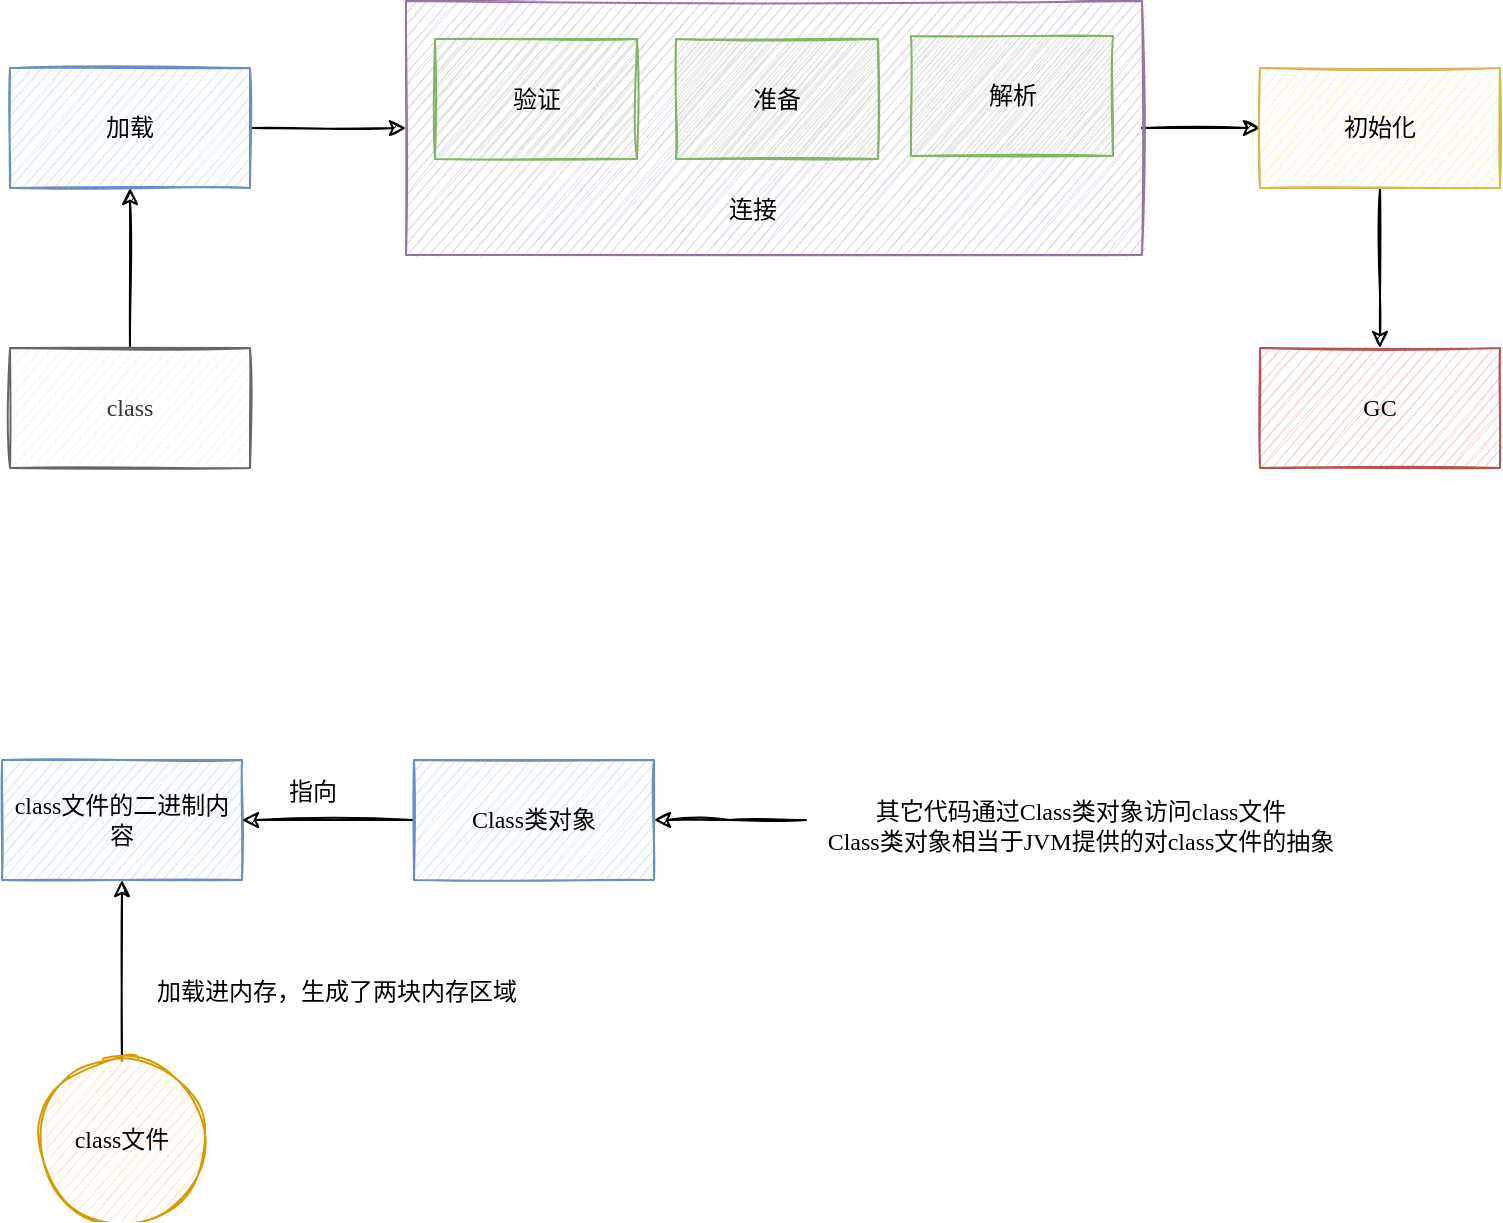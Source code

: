 <mxfile version="20.6.0" type="github" pages="5">
  <diagram id="IbwOnXphDGrgbKoo0UGc" name="类加载过程">
    <mxGraphModel dx="1250" dy="622" grid="0" gridSize="10" guides="1" tooltips="1" connect="1" arrows="1" fold="1" page="0" pageScale="1" pageWidth="827" pageHeight="1169" background="none" math="0" shadow="0">
      <root>
        <mxCell id="0" />
        <mxCell id="1" parent="0" />
        <mxCell id="OvryeKxJEPevqcvtAfWF-4" value="" style="edgeStyle=orthogonalEdgeStyle;rounded=0;orthogonalLoop=1;jettySize=auto;html=1;fontFamily=Ubuntu, Misans;sketch=1;" parent="1" source="OvryeKxJEPevqcvtAfWF-2" target="OvryeKxJEPevqcvtAfWF-3" edge="1">
          <mxGeometry relative="1" as="geometry" />
        </mxCell>
        <mxCell id="OvryeKxJEPevqcvtAfWF-2" value="class" style="rounded=0;whiteSpace=wrap;html=1;fontFamily=Ubuntu, Misans;fillColor=#f5f5f5;strokeColor=#666666;fontColor=#333333;sketch=1;" parent="1" vertex="1">
          <mxGeometry x="12" y="312" width="120" height="60" as="geometry" />
        </mxCell>
        <mxCell id="OvryeKxJEPevqcvtAfWF-6" value="" style="edgeStyle=orthogonalEdgeStyle;rounded=0;orthogonalLoop=1;jettySize=auto;html=1;fontFamily=Ubuntu, Misans;sketch=1;" parent="1" source="OvryeKxJEPevqcvtAfWF-3" target="OvryeKxJEPevqcvtAfWF-5" edge="1">
          <mxGeometry relative="1" as="geometry" />
        </mxCell>
        <mxCell id="OvryeKxJEPevqcvtAfWF-3" value="加载" style="rounded=0;whiteSpace=wrap;html=1;fontFamily=Ubuntu, Misans;fillColor=#dae8fc;strokeColor=#6c8ebf;sketch=1;" parent="1" vertex="1">
          <mxGeometry x="12" y="172" width="120" height="60" as="geometry" />
        </mxCell>
        <mxCell id="OvryeKxJEPevqcvtAfWF-11" value="" style="edgeStyle=orthogonalEdgeStyle;rounded=0;orthogonalLoop=1;jettySize=auto;html=1;fontFamily=Ubuntu, Misans;sketch=1;" parent="1" source="OvryeKxJEPevqcvtAfWF-5" target="OvryeKxJEPevqcvtAfWF-10" edge="1">
          <mxGeometry relative="1" as="geometry" />
        </mxCell>
        <mxCell id="OvryeKxJEPevqcvtAfWF-5" value="" style="whiteSpace=wrap;html=1;rounded=0;fontFamily=Ubuntu, Misans;fillColor=#e1d5e7;strokeColor=#9673a6;shadow=0;sketch=1;" parent="1" vertex="1">
          <mxGeometry x="210" y="138.5" width="368" height="127" as="geometry" />
        </mxCell>
        <mxCell id="OvryeKxJEPevqcvtAfWF-7" value="验证" style="rounded=0;whiteSpace=wrap;html=1;fontFamily=Ubuntu, Misans;fillColor=#d5e8d4;strokeColor=#82b366;sketch=1;" parent="1" vertex="1">
          <mxGeometry x="224.5" y="157.5" width="101" height="60" as="geometry" />
        </mxCell>
        <mxCell id="OvryeKxJEPevqcvtAfWF-8" value="准备" style="rounded=0;whiteSpace=wrap;html=1;fontFamily=Ubuntu, Misans;fillColor=#d5e8d4;strokeColor=#82b366;sketch=1;" parent="1" vertex="1">
          <mxGeometry x="345" y="157.5" width="101" height="60" as="geometry" />
        </mxCell>
        <mxCell id="OvryeKxJEPevqcvtAfWF-9" value="解析" style="rounded=0;whiteSpace=wrap;html=1;fontFamily=Ubuntu, Misans;fillColor=#d5e8d4;strokeColor=#82b366;sketch=1;" parent="1" vertex="1">
          <mxGeometry x="462.5" y="156" width="101" height="60" as="geometry" />
        </mxCell>
        <mxCell id="OvryeKxJEPevqcvtAfWF-14" value="" style="edgeStyle=orthogonalEdgeStyle;rounded=0;sketch=1;orthogonalLoop=1;jettySize=auto;html=1;fontFamily=Ubuntu, Misans;" parent="1" source="OvryeKxJEPevqcvtAfWF-10" target="OvryeKxJEPevqcvtAfWF-13" edge="1">
          <mxGeometry relative="1" as="geometry" />
        </mxCell>
        <mxCell id="OvryeKxJEPevqcvtAfWF-10" value="初始化" style="whiteSpace=wrap;html=1;rounded=0;fontFamily=Ubuntu, Misans;fillColor=#fff2cc;strokeColor=#d6b656;shadow=0;sketch=1;" parent="1" vertex="1">
          <mxGeometry x="637" y="172" width="120" height="60" as="geometry" />
        </mxCell>
        <mxCell id="OvryeKxJEPevqcvtAfWF-12" value="连接" style="text;html=1;align=center;verticalAlign=middle;resizable=0;points=[];autosize=1;fontFamily=Ubuntu, Misans;rounded=0;sketch=1;" parent="1" vertex="1">
          <mxGeometry x="362" y="230" width="42" height="26" as="geometry" />
        </mxCell>
        <mxCell id="OvryeKxJEPevqcvtAfWF-13" value="GC" style="whiteSpace=wrap;html=1;rounded=0;fontFamily=Ubuntu, Misans;fillColor=#f8cecc;strokeColor=#b85450;sketch=1;" parent="1" vertex="1">
          <mxGeometry x="637" y="312" width="120" height="60" as="geometry" />
        </mxCell>
        <mxCell id="OvryeKxJEPevqcvtAfWF-27" value="" style="edgeStyle=orthogonalEdgeStyle;rounded=0;sketch=1;orthogonalLoop=1;jettySize=auto;html=1;fontFamily=Ubuntu, Misans;" parent="1" source="OvryeKxJEPevqcvtAfWF-25" target="OvryeKxJEPevqcvtAfWF-26" edge="1">
          <mxGeometry relative="1" as="geometry" />
        </mxCell>
        <mxCell id="OvryeKxJEPevqcvtAfWF-25" value="class文件" style="ellipse;whiteSpace=wrap;html=1;aspect=fixed;shadow=0;sketch=1;fontFamily=Ubuntu, Misans;fillColor=#ffe6cc;strokeColor=#d79b00;rounded=0;" parent="1" vertex="1">
          <mxGeometry x="28" y="668" width="80" height="80" as="geometry" />
        </mxCell>
        <mxCell id="OvryeKxJEPevqcvtAfWF-26" value="class文件的二进制内容" style="whiteSpace=wrap;html=1;shadow=0;fontFamily=Ubuntu, Misans;sketch=1;fillColor=#dae8fc;strokeColor=#6c8ebf;rounded=0;" parent="1" vertex="1">
          <mxGeometry x="8" y="518" width="120" height="60" as="geometry" />
        </mxCell>
        <mxCell id="OvryeKxJEPevqcvtAfWF-28" value="加载进内存，生成了两块内存区域" style="text;html=1;align=center;verticalAlign=middle;resizable=0;points=[];autosize=1;fontFamily=Ubuntu, Misans;rounded=0;sketch=1;" parent="1" vertex="1">
          <mxGeometry x="76" y="621" width="198" height="26" as="geometry" />
        </mxCell>
        <mxCell id="OvryeKxJEPevqcvtAfWF-30" style="edgeStyle=orthogonalEdgeStyle;rounded=0;sketch=1;orthogonalLoop=1;jettySize=auto;html=1;entryX=1;entryY=0.5;entryDx=0;entryDy=0;fontFamily=Ubuntu, Misans;" parent="1" source="OvryeKxJEPevqcvtAfWF-29" target="OvryeKxJEPevqcvtAfWF-26" edge="1">
          <mxGeometry relative="1" as="geometry" />
        </mxCell>
        <mxCell id="OvryeKxJEPevqcvtAfWF-32" style="edgeStyle=orthogonalEdgeStyle;rounded=0;sketch=1;orthogonalLoop=1;jettySize=auto;html=1;fontFamily=Ubuntu, Misans;startArrow=classic;startFill=1;endArrow=none;endFill=0;" parent="1" source="OvryeKxJEPevqcvtAfWF-29" edge="1">
          <mxGeometry relative="1" as="geometry">
            <mxPoint x="410.0" y="548" as="targetPoint" />
          </mxGeometry>
        </mxCell>
        <mxCell id="OvryeKxJEPevqcvtAfWF-29" value="Class类对象" style="whiteSpace=wrap;html=1;shadow=0;fontFamily=Ubuntu, Misans;sketch=1;fillColor=#dae8fc;strokeColor=#6c8ebf;rounded=0;" parent="1" vertex="1">
          <mxGeometry x="214" y="518" width="120" height="60" as="geometry" />
        </mxCell>
        <mxCell id="OvryeKxJEPevqcvtAfWF-31" value="指向" style="text;html=1;align=center;verticalAlign=middle;resizable=0;points=[];autosize=1;fontFamily=Ubuntu, Misans;rounded=0;sketch=1;" parent="1" vertex="1">
          <mxGeometry x="142" y="521" width="42" height="26" as="geometry" />
        </mxCell>
        <mxCell id="OvryeKxJEPevqcvtAfWF-33" value="其它代码通过Class类对象访问class文件&lt;br&gt;Class类对象相当于JVM提供的对class文件的抽象" style="text;html=1;align=center;verticalAlign=middle;resizable=0;points=[];autosize=1;fontFamily=Ubuntu, Misans;rounded=0;sketch=1;" parent="1" vertex="1">
          <mxGeometry x="409" y="530" width="276" height="41" as="geometry" />
        </mxCell>
      </root>
    </mxGraphModel>
  </diagram>
  <diagram id="DkzvbZR4lAQHloC84OdA" name="双亲委派">
    <mxGraphModel dx="1716" dy="655" grid="0" gridSize="10" guides="1" tooltips="1" connect="1" arrows="1" fold="1" page="0" pageScale="1" pageWidth="827" pageHeight="1169" math="0" shadow="0">
      <root>
        <mxCell id="adV5CvsAMjW0xJcDhVmY-0" />
        <mxCell id="adV5CvsAMjW0xJcDhVmY-1" parent="adV5CvsAMjW0xJcDhVmY-0" />
        <mxCell id="5gaNpuWi-VXWMFemkh9Q-0" value="" style="edgeStyle=orthogonalEdgeStyle;rounded=0;sketch=1;orthogonalLoop=1;jettySize=auto;html=1;fontFamily=Ubuntu, Misans;" edge="1" parent="adV5CvsAMjW0xJcDhVmY-1" source="5gaNpuWi-VXWMFemkh9Q-2" target="5gaNpuWi-VXWMFemkh9Q-5">
          <mxGeometry relative="1" as="geometry" />
        </mxCell>
        <mxCell id="5gaNpuWi-VXWMFemkh9Q-1" style="edgeStyle=orthogonalEdgeStyle;rounded=0;sketch=1;orthogonalLoop=1;jettySize=auto;html=1;dashed=1;startArrow=none;startFill=0;endArrow=classic;endFill=1;fontFamily=Ubuntu, Misans;" edge="1" parent="adV5CvsAMjW0xJcDhVmY-1" source="5gaNpuWi-VXWMFemkh9Q-2">
          <mxGeometry relative="1" as="geometry">
            <mxPoint x="476.4" y="897" as="targetPoint" />
          </mxGeometry>
        </mxCell>
        <mxCell id="5gaNpuWi-VXWMFemkh9Q-2" value="自定义类加载器" style="rounded=0;whiteSpace=wrap;html=1;shadow=0;sketch=1;fontFamily=Ubuntu, Misans;fillColor=#dae8fc;strokeColor=#6c8ebf;" vertex="1" parent="adV5CvsAMjW0xJcDhVmY-1">
          <mxGeometry x="160" y="867" width="120" height="60" as="geometry" />
        </mxCell>
        <mxCell id="5gaNpuWi-VXWMFemkh9Q-3" value="" style="edgeStyle=orthogonalEdgeStyle;rounded=0;sketch=1;orthogonalLoop=1;jettySize=auto;html=1;fontFamily=Ubuntu, Misans;" edge="1" parent="adV5CvsAMjW0xJcDhVmY-1" source="5gaNpuWi-VXWMFemkh9Q-5" target="5gaNpuWi-VXWMFemkh9Q-8">
          <mxGeometry relative="1" as="geometry" />
        </mxCell>
        <mxCell id="5gaNpuWi-VXWMFemkh9Q-4" style="edgeStyle=orthogonalEdgeStyle;rounded=0;sketch=1;orthogonalLoop=1;jettySize=auto;html=1;dashed=1;startArrow=none;startFill=0;endArrow=classic;endFill=1;fontFamily=Ubuntu, Misans;" edge="1" parent="adV5CvsAMjW0xJcDhVmY-1" source="5gaNpuWi-VXWMFemkh9Q-5">
          <mxGeometry relative="1" as="geometry">
            <mxPoint x="478.0" y="788" as="targetPoint" />
          </mxGeometry>
        </mxCell>
        <mxCell id="5gaNpuWi-VXWMFemkh9Q-5" value="应用程序类加载器" style="whiteSpace=wrap;html=1;rounded=0;shadow=0;fontFamily=Ubuntu, Misans;sketch=1;fillColor=#d5e8d4;strokeColor=#82b366;" vertex="1" parent="adV5CvsAMjW0xJcDhVmY-1">
          <mxGeometry x="160" y="758" width="120" height="60" as="geometry" />
        </mxCell>
        <mxCell id="5gaNpuWi-VXWMFemkh9Q-6" value="" style="edgeStyle=orthogonalEdgeStyle;rounded=0;sketch=1;orthogonalLoop=1;jettySize=auto;html=1;fontFamily=Ubuntu, Misans;" edge="1" parent="adV5CvsAMjW0xJcDhVmY-1" source="5gaNpuWi-VXWMFemkh9Q-8" target="5gaNpuWi-VXWMFemkh9Q-10">
          <mxGeometry relative="1" as="geometry" />
        </mxCell>
        <mxCell id="5gaNpuWi-VXWMFemkh9Q-7" style="edgeStyle=orthogonalEdgeStyle;rounded=0;sketch=1;orthogonalLoop=1;jettySize=auto;html=1;dashed=1;startArrow=none;startFill=0;endArrow=classic;endFill=1;fontFamily=Ubuntu, Misans;" edge="1" parent="adV5CvsAMjW0xJcDhVmY-1" source="5gaNpuWi-VXWMFemkh9Q-8">
          <mxGeometry relative="1" as="geometry">
            <mxPoint x="478.8" y="679" as="targetPoint" />
          </mxGeometry>
        </mxCell>
        <mxCell id="5gaNpuWi-VXWMFemkh9Q-8" value="扩展类加载器" style="whiteSpace=wrap;html=1;rounded=0;shadow=0;fontFamily=Ubuntu, Misans;sketch=1;fillColor=#ffe6cc;strokeColor=#d79b00;" vertex="1" parent="adV5CvsAMjW0xJcDhVmY-1">
          <mxGeometry x="160" y="649" width="120" height="60" as="geometry" />
        </mxCell>
        <mxCell id="5gaNpuWi-VXWMFemkh9Q-9" style="edgeStyle=orthogonalEdgeStyle;rounded=0;sketch=1;orthogonalLoop=1;jettySize=auto;html=1;startArrow=none;startFill=0;endArrow=classic;endFill=1;fontFamily=Ubuntu, Misans;dashed=1;" edge="1" parent="adV5CvsAMjW0xJcDhVmY-1" source="5gaNpuWi-VXWMFemkh9Q-10">
          <mxGeometry relative="1" as="geometry">
            <mxPoint x="480" y="571" as="targetPoint" />
          </mxGeometry>
        </mxCell>
        <mxCell id="5gaNpuWi-VXWMFemkh9Q-10" value="启动类加载器" style="whiteSpace=wrap;html=1;rounded=0;shadow=0;fontFamily=Ubuntu, Misans;sketch=1;fillColor=#fff2cc;strokeColor=#d6b656;" vertex="1" parent="adV5CvsAMjW0xJcDhVmY-1">
          <mxGeometry x="160" y="541" width="120" height="60" as="geometry" />
        </mxCell>
        <mxCell id="5gaNpuWi-VXWMFemkh9Q-11" value="" style="shape=flexArrow;endArrow=classic;html=1;fontFamily=Ubuntu, Misans;width=16;endSize=6.17;fillColor=#f5f5f5;strokeColor=#666666;rounded=0;sketch=1;" edge="1" parent="adV5CvsAMjW0xJcDhVmY-1">
          <mxGeometry width="50" height="50" relative="1" as="geometry">
            <mxPoint x="116" y="937" as="sourcePoint" />
            <mxPoint x="116" y="526" as="targetPoint" />
            <Array as="points" />
          </mxGeometry>
        </mxCell>
        <mxCell id="5gaNpuWi-VXWMFemkh9Q-12" value="自底向上检测&lt;br&gt;类是否已经加载了" style="text;html=1;align=center;verticalAlign=middle;resizable=0;points=[];autosize=1;fontFamily=Ubuntu, Misans;rounded=0;sketch=1;" vertex="1" parent="adV5CvsAMjW0xJcDhVmY-1">
          <mxGeometry x="-15" y="899" width="114" height="41" as="geometry" />
        </mxCell>
        <mxCell id="5gaNpuWi-VXWMFemkh9Q-13" value="JVM是按需动态加载&lt;br&gt;采用双亲委派机制" style="text;html=1;align=center;verticalAlign=middle;resizable=0;points=[];autosize=1;fontFamily=Ubuntu, Misans;rounded=0;sketch=1;" vertex="1" parent="adV5CvsAMjW0xJcDhVmY-1">
          <mxGeometry x="-35" y="536" width="126" height="41" as="geometry" />
        </mxCell>
        <mxCell id="5gaNpuWi-VXWMFemkh9Q-14" value="" style="shape=flexArrow;endArrow=classic;html=1;fontFamily=Ubuntu, Misans;width=16;endSize=6.17;fillColor=#f5f5f5;strokeColor=#666666;rounded=0;sketch=1;" edge="1" parent="adV5CvsAMjW0xJcDhVmY-1">
          <mxGeometry width="50" height="50" relative="1" as="geometry">
            <mxPoint x="336" y="524" as="sourcePoint" />
            <mxPoint x="336" y="935" as="targetPoint" />
            <Array as="points" />
          </mxGeometry>
        </mxCell>
        <mxCell id="5gaNpuWi-VXWMFemkh9Q-15" value="自顶向下&lt;br&gt;进行实际查找和加载" style="text;html=1;align=center;verticalAlign=middle;resizable=0;points=[];autosize=1;fontFamily=Ubuntu, Misans;rounded=0;sketch=1;" vertex="1" parent="adV5CvsAMjW0xJcDhVmY-1">
          <mxGeometry x="350" y="505" width="126" height="41" as="geometry" />
        </mxCell>
        <mxCell id="5gaNpuWi-VXWMFemkh9Q-16" value="加载lib/rt.jar charset.jar等核心类，C++实现" style="text;html=1;align=center;verticalAlign=middle;resizable=0;points=[];autosize=1;fontFamily=Ubuntu, Misans;rounded=0;sketch=1;" vertex="1" parent="adV5CvsAMjW0xJcDhVmY-1">
          <mxGeometry x="481" y="555" width="251" height="26" as="geometry" />
        </mxCell>
        <mxCell id="5gaNpuWi-VXWMFemkh9Q-17" value="加载扩展jar包&lt;br&gt;jre/lib/ext/*.jar&lt;br&gt;或则由-Djava.ext.dirs指定" style="text;html=1;align=center;verticalAlign=middle;resizable=0;points=[];autosize=1;fontFamily=Ubuntu, Misans;rounded=0;sketch=1;" vertex="1" parent="adV5CvsAMjW0xJcDhVmY-1">
          <mxGeometry x="470" y="647" width="155" height="55" as="geometry" />
        </mxCell>
        <mxCell id="5gaNpuWi-VXWMFemkh9Q-18" value="加载classpath指定内容" style="text;html=1;align=center;verticalAlign=middle;resizable=0;points=[];autosize=1;fontFamily=Ubuntu, Misans;rounded=0;sketch=1;" vertex="1" parent="adV5CvsAMjW0xJcDhVmY-1">
          <mxGeometry x="484" y="775" width="141" height="26" as="geometry" />
        </mxCell>
        <mxCell id="5gaNpuWi-VXWMFemkh9Q-19" value="自定义ClassLoader" style="text;html=1;align=center;verticalAlign=middle;resizable=0;points=[];autosize=1;fontFamily=Ubuntu, Misans;rounded=0;sketch=1;" vertex="1" parent="adV5CvsAMjW0xJcDhVmY-1">
          <mxGeometry x="478" y="882" width="120" height="26" as="geometry" />
        </mxCell>
        <mxCell id="NCSR_X6Gh6KwO2x8WgRi-0" value="" style="edgeStyle=orthogonalEdgeStyle;rounded=0;sketch=1;orthogonalLoop=1;jettySize=auto;html=1;startArrow=none;startFill=0;endArrow=classic;endFill=1;fontFamily=Ubuntu, Misans;fillColor=#e51400;strokeColor=#B20000;" edge="1" parent="adV5CvsAMjW0xJcDhVmY-1" source="NCSR_X6Gh6KwO2x8WgRi-1" target="NCSR_X6Gh6KwO2x8WgRi-4">
          <mxGeometry relative="1" as="geometry" />
        </mxCell>
        <mxCell id="NCSR_X6Gh6KwO2x8WgRi-1" value=".class" style="ellipse;whiteSpace=wrap;html=1;aspect=fixed;shadow=0;sketch=1;fontFamily=Ubuntu, Misans;fillColor=#dae8fc;strokeColor=#6c8ebf;rounded=0;" vertex="1" parent="adV5CvsAMjW0xJcDhVmY-1">
          <mxGeometry x="1228" y="444" width="80" height="80" as="geometry" />
        </mxCell>
        <mxCell id="NCSR_X6Gh6KwO2x8WgRi-2" value="" style="edgeStyle=orthogonalEdgeStyle;rounded=0;sketch=1;orthogonalLoop=1;jettySize=auto;html=1;startArrow=none;startFill=0;endArrow=classic;endFill=1;fontFamily=Ubuntu, Misans;fillColor=#e51400;strokeColor=#B20000;" edge="1" parent="adV5CvsAMjW0xJcDhVmY-1" source="NCSR_X6Gh6KwO2x8WgRi-4" target="NCSR_X6Gh6KwO2x8WgRi-12">
          <mxGeometry relative="1" as="geometry" />
        </mxCell>
        <mxCell id="NCSR_X6Gh6KwO2x8WgRi-3" value="" style="edgeStyle=orthogonalEdgeStyle;rounded=0;sketch=1;orthogonalLoop=1;jettySize=auto;html=1;startArrow=none;startFill=0;endArrow=classic;endFill=1;fontFamily=Ubuntu, Misans;fillColor=#1ba1e2;strokeColor=#006EAF;" edge="1" parent="adV5CvsAMjW0xJcDhVmY-1" source="NCSR_X6Gh6KwO2x8WgRi-4" target="NCSR_X6Gh6KwO2x8WgRi-52">
          <mxGeometry relative="1" as="geometry" />
        </mxCell>
        <mxCell id="NCSR_X6Gh6KwO2x8WgRi-4" value="自定义类加载器" style="whiteSpace=wrap;html=1;shadow=0;fontFamily=Ubuntu, Misans;sketch=1;fillColor=#d5e8d4;strokeColor=#82b366;rounded=0;" vertex="1" parent="adV5CvsAMjW0xJcDhVmY-1">
          <mxGeometry x="1225" y="573" width="86" height="69" as="geometry" />
        </mxCell>
        <mxCell id="NCSR_X6Gh6KwO2x8WgRi-5" style="edgeStyle=orthogonalEdgeStyle;rounded=0;sketch=1;orthogonalLoop=1;jettySize=auto;html=1;entryX=0;entryY=0.5;entryDx=0;entryDy=0;startArrow=none;startFill=0;endArrow=classic;endFill=1;fontFamily=Ubuntu, Misans;fillColor=#e51400;strokeColor=#B20000;" edge="1" parent="adV5CvsAMjW0xJcDhVmY-1" source="NCSR_X6Gh6KwO2x8WgRi-12" target="NCSR_X6Gh6KwO2x8WgRi-13">
          <mxGeometry relative="1" as="geometry" />
        </mxCell>
        <mxCell id="NCSR_X6Gh6KwO2x8WgRi-6" value="Y" style="edgeLabel;html=1;align=center;verticalAlign=middle;resizable=0;points=[];fontFamily=Ubuntu, Misans;fontStyle=1;rounded=0;sketch=1;" vertex="1" connectable="0" parent="NCSR_X6Gh6KwO2x8WgRi-5">
          <mxGeometry x="-0.234" y="-4" relative="1" as="geometry">
            <mxPoint y="-12.5" as="offset" />
          </mxGeometry>
        </mxCell>
        <mxCell id="NCSR_X6Gh6KwO2x8WgRi-7" value="Y" style="edgeLabel;html=1;align=center;verticalAlign=middle;resizable=0;points=[];fontFamily=Ubuntu, Misans;fontStyle=1;rounded=0;sketch=1;" vertex="1" connectable="0" parent="NCSR_X6Gh6KwO2x8WgRi-5">
          <mxGeometry x="-0.234" y="-4" relative="1" as="geometry">
            <mxPoint x="-248.18" y="252.5" as="offset" />
          </mxGeometry>
        </mxCell>
        <mxCell id="NCSR_X6Gh6KwO2x8WgRi-8" value="Y" style="edgeLabel;html=1;align=center;verticalAlign=middle;resizable=0;points=[];fontFamily=Ubuntu, Misans;fontStyle=1;rounded=0;sketch=1;" vertex="1" connectable="0" parent="NCSR_X6Gh6KwO2x8WgRi-5">
          <mxGeometry x="-0.234" y="-4" relative="1" as="geometry">
            <mxPoint x="-356.18" y="133.5" as="offset" />
          </mxGeometry>
        </mxCell>
        <mxCell id="NCSR_X6Gh6KwO2x8WgRi-9" value="Y" style="edgeLabel;html=1;align=center;verticalAlign=middle;resizable=0;points=[];fontFamily=Ubuntu, Misans;fontStyle=1;rounded=0;sketch=1;" vertex="1" connectable="0" parent="NCSR_X6Gh6KwO2x8WgRi-5">
          <mxGeometry x="-0.234" y="-4" relative="1" as="geometry">
            <mxPoint x="-402.18" y="84.5" as="offset" />
          </mxGeometry>
        </mxCell>
        <mxCell id="NCSR_X6Gh6KwO2x8WgRi-10" value="&lt;b&gt;Y&lt;/b&gt;" style="edgeLabel;html=1;align=center;verticalAlign=middle;resizable=0;points=[];fontFamily=Ubuntu, Misans;rounded=0;sketch=1;" vertex="1" connectable="0" parent="NCSR_X6Gh6KwO2x8WgRi-5">
          <mxGeometry x="-0.234" y="-4" relative="1" as="geometry">
            <mxPoint x="-156.18" y="364.5" as="offset" />
          </mxGeometry>
        </mxCell>
        <mxCell id="NCSR_X6Gh6KwO2x8WgRi-11" value="" style="edgeStyle=orthogonalEdgeStyle;rounded=0;sketch=1;orthogonalLoop=1;jettySize=auto;html=1;startArrow=none;startFill=0;endArrow=classic;endFill=1;fontFamily=Ubuntu, Misans;fillColor=#e51400;strokeColor=#B20000;" edge="1" parent="adV5CvsAMjW0xJcDhVmY-1" source="NCSR_X6Gh6KwO2x8WgRi-12" target="NCSR_X6Gh6KwO2x8WgRi-16">
          <mxGeometry relative="1" as="geometry" />
        </mxCell>
        <mxCell id="NCSR_X6Gh6KwO2x8WgRi-12" value="查找缓存" style="ellipse;whiteSpace=wrap;html=1;shadow=0;fontFamily=Ubuntu, Misans;sketch=1;fillColor=#f5f5f5;strokeColor=#666666;fontColor=#333333;rounded=0;" vertex="1" parent="adV5CvsAMjW0xJcDhVmY-1">
          <mxGeometry x="1376" y="575" width="95" height="65" as="geometry" />
        </mxCell>
        <mxCell id="NCSR_X6Gh6KwO2x8WgRi-13" value="返回结果" style="ellipse;whiteSpace=wrap;html=1;aspect=fixed;shadow=0;sketch=1;fontFamily=Ubuntu, Misans;fillColor=#bac8d3;strokeColor=#23445d;rounded=0;" vertex="1" parent="adV5CvsAMjW0xJcDhVmY-1">
          <mxGeometry x="1577" y="574" width="67" height="67" as="geometry" />
        </mxCell>
        <mxCell id="NCSR_X6Gh6KwO2x8WgRi-14" value="" style="edgeStyle=orthogonalEdgeStyle;rounded=0;sketch=1;orthogonalLoop=1;jettySize=auto;html=1;startArrow=none;startFill=0;endArrow=classic;endFill=1;fontFamily=Ubuntu, Misans;fillColor=#e51400;strokeColor=#B20000;" edge="1" parent="adV5CvsAMjW0xJcDhVmY-1" source="NCSR_X6Gh6KwO2x8WgRi-16" target="NCSR_X6Gh6KwO2x8WgRi-19">
          <mxGeometry relative="1" as="geometry" />
        </mxCell>
        <mxCell id="NCSR_X6Gh6KwO2x8WgRi-15" value="" style="edgeStyle=orthogonalEdgeStyle;rounded=0;sketch=1;orthogonalLoop=1;jettySize=auto;html=1;startArrow=none;startFill=0;endArrow=classic;endFill=1;fontFamily=Ubuntu, Misans;fillColor=#1ba1e2;strokeColor=#006EAF;" edge="1" parent="adV5CvsAMjW0xJcDhVmY-1" source="NCSR_X6Gh6KwO2x8WgRi-16" target="NCSR_X6Gh6KwO2x8WgRi-47">
          <mxGeometry relative="1" as="geometry" />
        </mxCell>
        <mxCell id="NCSR_X6Gh6KwO2x8WgRi-16" value="应用程序类加载器" style="whiteSpace=wrap;html=1;shadow=0;fontFamily=Ubuntu, Misans;sketch=1;fillColor=#ffe6cc;strokeColor=#d79b00;rounded=0;" vertex="1" parent="adV5CvsAMjW0xJcDhVmY-1">
          <mxGeometry x="1377.5" y="727" width="92.5" height="56.5" as="geometry" />
        </mxCell>
        <mxCell id="NCSR_X6Gh6KwO2x8WgRi-17" value="" style="edgeStyle=orthogonalEdgeStyle;rounded=0;sketch=1;orthogonalLoop=1;jettySize=auto;html=1;startArrow=none;startFill=0;endArrow=classic;endFill=1;fontFamily=Ubuntu, Misans;fillColor=#e51400;strokeColor=#B20000;" edge="1" parent="adV5CvsAMjW0xJcDhVmY-1" source="NCSR_X6Gh6KwO2x8WgRi-19" target="NCSR_X6Gh6KwO2x8WgRi-20">
          <mxGeometry relative="1" as="geometry" />
        </mxCell>
        <mxCell id="NCSR_X6Gh6KwO2x8WgRi-18" value="" style="edgeStyle=orthogonalEdgeStyle;rounded=0;sketch=1;orthogonalLoop=1;jettySize=auto;html=1;startArrow=none;startFill=0;endArrow=classic;endFill=1;fontFamily=Ubuntu, Misans;fillColor=#e51400;strokeColor=#B20000;" edge="1" parent="adV5CvsAMjW0xJcDhVmY-1" source="NCSR_X6Gh6KwO2x8WgRi-19" target="NCSR_X6Gh6KwO2x8WgRi-25">
          <mxGeometry relative="1" as="geometry" />
        </mxCell>
        <mxCell id="NCSR_X6Gh6KwO2x8WgRi-19" value="查找缓存" style="ellipse;whiteSpace=wrap;html=1;shadow=0;fontFamily=Ubuntu, Misans;sketch=1;fillColor=#f5f5f5;strokeColor=#666666;fontColor=#333333;rounded=0;" vertex="1" parent="adV5CvsAMjW0xJcDhVmY-1">
          <mxGeometry x="1529" y="722.75" width="95" height="65" as="geometry" />
        </mxCell>
        <mxCell id="NCSR_X6Gh6KwO2x8WgRi-20" value="返回结果" style="ellipse;whiteSpace=wrap;html=1;aspect=fixed;shadow=0;sketch=1;fontFamily=Ubuntu, Misans;fillColor=#bac8d3;strokeColor=#23445d;rounded=0;" vertex="1" parent="adV5CvsAMjW0xJcDhVmY-1">
          <mxGeometry x="1689" y="721.75" width="67" height="67" as="geometry" />
        </mxCell>
        <mxCell id="NCSR_X6Gh6KwO2x8WgRi-21" value="Y" style="text;html=1;align=center;verticalAlign=middle;resizable=0;points=[];autosize=1;fontFamily=Ubuntu, Misans;fontStyle=1;rounded=0;sketch=1;" vertex="1" parent="adV5CvsAMjW0xJcDhVmY-1">
          <mxGeometry x="1642" y="732" width="26" height="26" as="geometry" />
        </mxCell>
        <mxCell id="NCSR_X6Gh6KwO2x8WgRi-22" value="N" style="text;html=1;align=center;verticalAlign=middle;resizable=0;points=[];autosize=1;fontFamily=Ubuntu, Misans;fontStyle=1;rounded=0;sketch=1;" vertex="1" parent="adV5CvsAMjW0xJcDhVmY-1">
          <mxGeometry x="1423" y="669" width="27" height="26" as="geometry" />
        </mxCell>
        <mxCell id="NCSR_X6Gh6KwO2x8WgRi-23" value="" style="edgeStyle=orthogonalEdgeStyle;rounded=0;sketch=1;orthogonalLoop=1;jettySize=auto;html=1;startArrow=none;startFill=0;endArrow=classic;endFill=1;fontFamily=Ubuntu, Misans;fillColor=#e51400;strokeColor=#B20000;" edge="1" parent="adV5CvsAMjW0xJcDhVmY-1" source="NCSR_X6Gh6KwO2x8WgRi-25" target="NCSR_X6Gh6KwO2x8WgRi-33">
          <mxGeometry relative="1" as="geometry" />
        </mxCell>
        <mxCell id="NCSR_X6Gh6KwO2x8WgRi-24" value="" style="edgeStyle=orthogonalEdgeStyle;rounded=0;sketch=1;orthogonalLoop=1;jettySize=auto;html=1;startArrow=none;startFill=0;endArrow=classic;endFill=1;fontFamily=Ubuntu, Misans;fillColor=#1ba1e2;strokeColor=#006EAF;" edge="1" parent="adV5CvsAMjW0xJcDhVmY-1" source="NCSR_X6Gh6KwO2x8WgRi-25" target="NCSR_X6Gh6KwO2x8WgRi-44">
          <mxGeometry relative="1" as="geometry" />
        </mxCell>
        <mxCell id="NCSR_X6Gh6KwO2x8WgRi-25" value="扩展类加载器" style="whiteSpace=wrap;html=1;shadow=0;fontFamily=Ubuntu, Misans;sketch=1;fillColor=#f8cecc;strokeColor=#b85450;rounded=0;" vertex="1" parent="adV5CvsAMjW0xJcDhVmY-1">
          <mxGeometry x="1531" y="852" width="90.5" height="56.5" as="geometry" />
        </mxCell>
        <mxCell id="NCSR_X6Gh6KwO2x8WgRi-26" value="N" style="text;html=1;align=center;verticalAlign=middle;resizable=0;points=[];autosize=1;fontFamily=Ubuntu, Misans;fontStyle=1;rounded=0;sketch=1;" vertex="1" parent="adV5CvsAMjW0xJcDhVmY-1">
          <mxGeometry x="1577.5" y="803" width="27" height="26" as="geometry" />
        </mxCell>
        <mxCell id="NCSR_X6Gh6KwO2x8WgRi-27" value="返回结果" style="ellipse;whiteSpace=wrap;html=1;aspect=fixed;shadow=0;sketch=1;fontFamily=Ubuntu, Misans;fillColor=#bac8d3;strokeColor=#23445d;rounded=0;" vertex="1" parent="adV5CvsAMjW0xJcDhVmY-1">
          <mxGeometry x="1836" y="846.75" width="67" height="67" as="geometry" />
        </mxCell>
        <mxCell id="NCSR_X6Gh6KwO2x8WgRi-28" value="" style="edgeStyle=orthogonalEdgeStyle;rounded=0;sketch=1;orthogonalLoop=1;jettySize=auto;html=1;startArrow=none;startFill=0;endArrow=classic;endFill=1;fontFamily=Ubuntu, Misans;fillColor=#e51400;strokeColor=#B20000;" edge="1" parent="adV5CvsAMjW0xJcDhVmY-1" source="NCSR_X6Gh6KwO2x8WgRi-30" target="NCSR_X6Gh6KwO2x8WgRi-37">
          <mxGeometry relative="1" as="geometry" />
        </mxCell>
        <mxCell id="NCSR_X6Gh6KwO2x8WgRi-29" value="" style="edgeStyle=orthogonalEdgeStyle;rounded=0;sketch=1;orthogonalLoop=1;jettySize=auto;html=1;startArrow=none;startFill=0;endArrow=classic;endFill=1;fontFamily=Ubuntu, Misans;fillColor=#1ba1e2;strokeColor=#006EAF;" edge="1" parent="adV5CvsAMjW0xJcDhVmY-1" source="NCSR_X6Gh6KwO2x8WgRi-30" target="NCSR_X6Gh6KwO2x8WgRi-57">
          <mxGeometry relative="1" as="geometry" />
        </mxCell>
        <mxCell id="NCSR_X6Gh6KwO2x8WgRi-30" value="启动类加载器" style="whiteSpace=wrap;html=1;shadow=0;fontFamily=Ubuntu, Misans;sketch=1;fillColor=#e1d5e7;strokeColor=#9673a6;rounded=0;" vertex="1" parent="adV5CvsAMjW0xJcDhVmY-1">
          <mxGeometry x="1681.5" y="962" width="92.5" height="56.5" as="geometry" />
        </mxCell>
        <mxCell id="NCSR_X6Gh6KwO2x8WgRi-31" value="" style="edgeStyle=orthogonalEdgeStyle;rounded=0;sketch=1;orthogonalLoop=1;jettySize=auto;html=1;startArrow=none;startFill=0;endArrow=classic;endFill=1;fontFamily=Ubuntu, Misans;fillColor=#e51400;strokeColor=#B20000;" edge="1" parent="adV5CvsAMjW0xJcDhVmY-1" source="NCSR_X6Gh6KwO2x8WgRi-33" target="NCSR_X6Gh6KwO2x8WgRi-27">
          <mxGeometry relative="1" as="geometry" />
        </mxCell>
        <mxCell id="NCSR_X6Gh6KwO2x8WgRi-32" value="" style="edgeStyle=orthogonalEdgeStyle;rounded=0;sketch=1;orthogonalLoop=1;jettySize=auto;html=1;startArrow=none;startFill=0;endArrow=classic;endFill=1;fontFamily=Ubuntu, Misans;fillColor=#e51400;strokeColor=#B20000;" edge="1" parent="adV5CvsAMjW0xJcDhVmY-1" source="NCSR_X6Gh6KwO2x8WgRi-33" target="NCSR_X6Gh6KwO2x8WgRi-30">
          <mxGeometry relative="1" as="geometry" />
        </mxCell>
        <mxCell id="NCSR_X6Gh6KwO2x8WgRi-33" value="查找缓存" style="ellipse;whiteSpace=wrap;html=1;shadow=0;fontFamily=Ubuntu, Misans;sketch=1;fillColor=#f5f5f5;strokeColor=#666666;fontColor=#333333;rounded=0;" vertex="1" parent="adV5CvsAMjW0xJcDhVmY-1">
          <mxGeometry x="1680" y="847.75" width="95" height="65" as="geometry" />
        </mxCell>
        <mxCell id="NCSR_X6Gh6KwO2x8WgRi-34" value="Y" style="text;html=1;align=center;verticalAlign=middle;resizable=0;points=[];autosize=1;fontFamily=Ubuntu, Misans;fontStyle=1;rounded=0;sketch=1;" vertex="1" parent="adV5CvsAMjW0xJcDhVmY-1">
          <mxGeometry x="1790" y="851" width="26" height="26" as="geometry" />
        </mxCell>
        <mxCell id="NCSR_X6Gh6KwO2x8WgRi-35" value="N" style="text;html=1;align=center;verticalAlign=middle;resizable=0;points=[];autosize=1;fontFamily=Ubuntu, Misans;fontStyle=1;rounded=0;sketch=1;" vertex="1" parent="adV5CvsAMjW0xJcDhVmY-1">
          <mxGeometry x="1728.5" y="922" width="27" height="26" as="geometry" />
        </mxCell>
        <mxCell id="NCSR_X6Gh6KwO2x8WgRi-36" style="edgeStyle=orthogonalEdgeStyle;rounded=0;sketch=1;orthogonalLoop=1;jettySize=auto;html=1;entryX=0.5;entryY=1;entryDx=0;entryDy=0;startArrow=none;startFill=0;endArrow=classic;endFill=1;fontFamily=Ubuntu, Misans;exitX=0.5;exitY=1;exitDx=0;exitDy=0;fillColor=#e51400;strokeColor=#B20000;" edge="1" parent="adV5CvsAMjW0xJcDhVmY-1" source="NCSR_X6Gh6KwO2x8WgRi-37" target="NCSR_X6Gh6KwO2x8WgRi-30">
          <mxGeometry relative="1" as="geometry">
            <Array as="points">
              <mxPoint x="1878" y="1085" />
              <mxPoint x="1728" y="1085" />
            </Array>
          </mxGeometry>
        </mxCell>
        <mxCell id="NCSR_X6Gh6KwO2x8WgRi-37" value="查找缓存" style="ellipse;whiteSpace=wrap;html=1;shadow=0;fontFamily=Ubuntu, Misans;sketch=1;fillColor=#f5f5f5;strokeColor=#666666;fontColor=#333333;rounded=0;" vertex="1" parent="adV5CvsAMjW0xJcDhVmY-1">
          <mxGeometry x="1830" y="958" width="95" height="65" as="geometry" />
        </mxCell>
        <mxCell id="NCSR_X6Gh6KwO2x8WgRi-38" value="Y" style="text;html=1;align=center;verticalAlign=middle;resizable=0;points=[];autosize=1;fontFamily=Ubuntu, Misans;fontStyle=1;rounded=0;sketch=1;" vertex="1" parent="adV5CvsAMjW0xJcDhVmY-1">
          <mxGeometry x="1940" y="959.25" width="26" height="26" as="geometry" />
        </mxCell>
        <mxCell id="NCSR_X6Gh6KwO2x8WgRi-39" value="返回结果" style="ellipse;whiteSpace=wrap;html=1;aspect=fixed;shadow=0;sketch=1;fontFamily=Ubuntu, Misans;fillColor=#bac8d3;strokeColor=#23445d;rounded=0;" vertex="1" parent="adV5CvsAMjW0xJcDhVmY-1">
          <mxGeometry x="1986" y="955" width="67" height="67" as="geometry" />
        </mxCell>
        <mxCell id="NCSR_X6Gh6KwO2x8WgRi-40" value="" style="edgeStyle=orthogonalEdgeStyle;rounded=0;sketch=1;orthogonalLoop=1;jettySize=auto;html=1;startArrow=none;startFill=0;endArrow=classic;endFill=1;fontFamily=Ubuntu, Misans;fillColor=#e51400;strokeColor=#B20000;" edge="1" parent="adV5CvsAMjW0xJcDhVmY-1" target="NCSR_X6Gh6KwO2x8WgRi-39">
          <mxGeometry relative="1" as="geometry">
            <mxPoint x="1925" y="988.5" as="sourcePoint" />
          </mxGeometry>
        </mxCell>
        <mxCell id="NCSR_X6Gh6KwO2x8WgRi-41" value="N" style="text;html=1;align=center;verticalAlign=middle;resizable=0;points=[];autosize=1;fontFamily=Ubuntu, Misans;fontStyle=1;rounded=0;sketch=1;" vertex="1" parent="adV5CvsAMjW0xJcDhVmY-1">
          <mxGeometry x="1787" y="1062" width="27" height="26" as="geometry" />
        </mxCell>
        <mxCell id="NCSR_X6Gh6KwO2x8WgRi-42" value="" style="edgeStyle=orthogonalEdgeStyle;rounded=0;sketch=1;orthogonalLoop=1;jettySize=auto;html=1;startArrow=none;startFill=0;endArrow=classic;endFill=1;fontFamily=Ubuntu, Misans;" edge="1" parent="adV5CvsAMjW0xJcDhVmY-1" source="NCSR_X6Gh6KwO2x8WgRi-44" target="NCSR_X6Gh6KwO2x8WgRi-16">
          <mxGeometry relative="1" as="geometry" />
        </mxCell>
        <mxCell id="NCSR_X6Gh6KwO2x8WgRi-43" style="edgeStyle=orthogonalEdgeStyle;rounded=0;sketch=1;orthogonalLoop=1;jettySize=auto;html=1;entryX=1;entryY=0.5;entryDx=0;entryDy=0;startArrow=none;startFill=0;endArrow=classic;endFill=1;fontFamily=Ubuntu, Misans;fillColor=#1ba1e2;strokeColor=#006EAF;" edge="1" parent="adV5CvsAMjW0xJcDhVmY-1" source="NCSR_X6Gh6KwO2x8WgRi-44" target="NCSR_X6Gh6KwO2x8WgRi-49">
          <mxGeometry relative="1" as="geometry" />
        </mxCell>
        <mxCell id="NCSR_X6Gh6KwO2x8WgRi-44" value="查找类并加载" style="rhombus;whiteSpace=wrap;html=1;shadow=0;fontFamily=Ubuntu, Misans;sketch=1;fillColor=#b0e3e6;strokeColor=#0e8088;rounded=0;" vertex="1" parent="adV5CvsAMjW0xJcDhVmY-1">
          <mxGeometry x="1376" y="843.5" width="96.5" height="74.25" as="geometry" />
        </mxCell>
        <mxCell id="NCSR_X6Gh6KwO2x8WgRi-45" value="" style="edgeStyle=orthogonalEdgeStyle;rounded=0;sketch=1;orthogonalLoop=1;jettySize=auto;html=1;startArrow=none;startFill=0;endArrow=classic;endFill=1;fontFamily=Ubuntu, Misans;fillColor=#1ba1e2;strokeColor=#006EAF;" edge="1" parent="adV5CvsAMjW0xJcDhVmY-1" source="NCSR_X6Gh6KwO2x8WgRi-47" target="NCSR_X6Gh6KwO2x8WgRi-4">
          <mxGeometry relative="1" as="geometry" />
        </mxCell>
        <mxCell id="NCSR_X6Gh6KwO2x8WgRi-46" style="edgeStyle=orthogonalEdgeStyle;rounded=0;sketch=1;orthogonalLoop=1;jettySize=auto;html=1;entryX=0.5;entryY=0;entryDx=0;entryDy=0;startArrow=none;startFill=0;endArrow=classic;endFill=1;fontFamily=Ubuntu, Misans;fillColor=#1ba1e2;strokeColor=#006EAF;" edge="1" parent="adV5CvsAMjW0xJcDhVmY-1" source="NCSR_X6Gh6KwO2x8WgRi-47" target="NCSR_X6Gh6KwO2x8WgRi-49">
          <mxGeometry relative="1" as="geometry" />
        </mxCell>
        <mxCell id="NCSR_X6Gh6KwO2x8WgRi-47" value="查找类并加载" style="rhombus;whiteSpace=wrap;html=1;shadow=0;fontFamily=Ubuntu, Misans;sketch=1;fillColor=#b0e3e6;strokeColor=#0e8088;rounded=0;" vertex="1" parent="adV5CvsAMjW0xJcDhVmY-1">
          <mxGeometry x="1220" y="718.13" width="96.5" height="74.25" as="geometry" />
        </mxCell>
        <mxCell id="NCSR_X6Gh6KwO2x8WgRi-48" value="N" style="text;html=1;align=center;verticalAlign=middle;resizable=0;points=[];autosize=1;fontFamily=Ubuntu, Misans;fontStyle=1;rounded=0;sketch=1;" vertex="1" parent="adV5CvsAMjW0xJcDhVmY-1">
          <mxGeometry x="1271" y="672" width="27" height="26" as="geometry" />
        </mxCell>
        <mxCell id="NCSR_X6Gh6KwO2x8WgRi-49" value="返回结果" style="ellipse;whiteSpace=wrap;html=1;aspect=fixed;shadow=0;sketch=1;fontFamily=Ubuntu, Misans;rounded=0;" vertex="1" parent="adV5CvsAMjW0xJcDhVmY-1">
          <mxGeometry x="1084.75" y="840.75" width="80" height="80" as="geometry" />
        </mxCell>
        <mxCell id="NCSR_X6Gh6KwO2x8WgRi-50" value="" style="edgeStyle=orthogonalEdgeStyle;rounded=0;sketch=1;orthogonalLoop=1;jettySize=auto;html=1;startArrow=none;startFill=0;endArrow=classic;endFill=1;fontFamily=Ubuntu, Misans;fillColor=#1ba1e2;strokeColor=#006EAF;" edge="1" parent="adV5CvsAMjW0xJcDhVmY-1" source="NCSR_X6Gh6KwO2x8WgRi-52" target="NCSR_X6Gh6KwO2x8WgRi-53">
          <mxGeometry relative="1" as="geometry" />
        </mxCell>
        <mxCell id="NCSR_X6Gh6KwO2x8WgRi-51" style="edgeStyle=orthogonalEdgeStyle;rounded=0;sketch=1;orthogonalLoop=1;jettySize=auto;html=1;startArrow=none;startFill=0;endArrow=classic;endFill=1;fontFamily=Ubuntu, Misans;fillColor=#1ba1e2;strokeColor=#006EAF;" edge="1" parent="adV5CvsAMjW0xJcDhVmY-1" source="NCSR_X6Gh6KwO2x8WgRi-52">
          <mxGeometry relative="1" as="geometry">
            <mxPoint x="1125" y="837" as="targetPoint" />
            <Array as="points">
              <mxPoint x="1125" y="837" />
              <mxPoint x="1125" y="837" />
            </Array>
          </mxGeometry>
        </mxCell>
        <mxCell id="NCSR_X6Gh6KwO2x8WgRi-52" value="查找类并加载" style="rhombus;whiteSpace=wrap;html=1;shadow=0;fontFamily=Ubuntu, Misans;sketch=1;fillColor=#b0e3e6;strokeColor=#0e8088;rounded=0;" vertex="1" parent="adV5CvsAMjW0xJcDhVmY-1">
          <mxGeometry x="1076.5" y="570.37" width="96.5" height="74.25" as="geometry" />
        </mxCell>
        <mxCell id="NCSR_X6Gh6KwO2x8WgRi-53" value="Class Not Found Exception" style="whiteSpace=wrap;html=1;shadow=0;fontFamily=Ubuntu, Misans;sketch=1;gradientColor=#97d077;fillColor=#d5e8d4;strokeColor=#82b366;rounded=0;" vertex="1" parent="adV5CvsAMjW0xJcDhVmY-1">
          <mxGeometry x="927" y="577.5" width="89" height="59.5" as="geometry" />
        </mxCell>
        <mxCell id="NCSR_X6Gh6KwO2x8WgRi-54" value="N" style="text;html=1;align=center;verticalAlign=middle;resizable=0;points=[];autosize=1;fontFamily=Ubuntu, Misans;fontStyle=1;rounded=0;sketch=1;" vertex="1" parent="adV5CvsAMjW0xJcDhVmY-1">
          <mxGeometry x="1034" y="585" width="27" height="26" as="geometry" />
        </mxCell>
        <mxCell id="NCSR_X6Gh6KwO2x8WgRi-55" value="" style="edgeStyle=orthogonalEdgeStyle;rounded=0;sketch=1;orthogonalLoop=1;jettySize=auto;html=1;startArrow=none;startFill=0;endArrow=classic;endFill=1;fontFamily=Ubuntu, Misans;entryX=0.5;entryY=1;entryDx=0;entryDy=0;fillColor=#1ba1e2;strokeColor=#006EAF;" edge="1" parent="adV5CvsAMjW0xJcDhVmY-1" source="NCSR_X6Gh6KwO2x8WgRi-57" target="NCSR_X6Gh6KwO2x8WgRi-25">
          <mxGeometry relative="1" as="geometry" />
        </mxCell>
        <mxCell id="NCSR_X6Gh6KwO2x8WgRi-56" style="edgeStyle=orthogonalEdgeStyle;rounded=0;sketch=1;orthogonalLoop=1;jettySize=auto;html=1;entryX=0.5;entryY=1;entryDx=0;entryDy=0;startArrow=none;startFill=0;endArrow=classic;endFill=1;fontFamily=Ubuntu, Misans;fillColor=#1ba1e2;strokeColor=#006EAF;" edge="1" parent="adV5CvsAMjW0xJcDhVmY-1" source="NCSR_X6Gh6KwO2x8WgRi-57" target="NCSR_X6Gh6KwO2x8WgRi-49">
          <mxGeometry relative="1" as="geometry" />
        </mxCell>
        <mxCell id="NCSR_X6Gh6KwO2x8WgRi-57" value="查找类并加载" style="rhombus;whiteSpace=wrap;html=1;shadow=0;fontFamily=Ubuntu, Misans;sketch=1;fillColor=#b0e3e6;strokeColor=#0e8088;rounded=0;" vertex="1" parent="adV5CvsAMjW0xJcDhVmY-1">
          <mxGeometry x="1528" y="953.37" width="96.5" height="74.25" as="geometry" />
        </mxCell>
        <mxCell id="NCSR_X6Gh6KwO2x8WgRi-58" value="N" style="text;html=1;align=center;verticalAlign=middle;resizable=0;points=[];autosize=1;fontFamily=Ubuntu, Misans;fontStyle=1;rounded=0;sketch=1;" vertex="1" parent="adV5CvsAMjW0xJcDhVmY-1">
          <mxGeometry x="1577.5" y="922" width="27" height="26" as="geometry" />
        </mxCell>
        <mxCell id="NCSR_X6Gh6KwO2x8WgRi-59" value="N" style="text;html=1;align=center;verticalAlign=middle;resizable=0;points=[];autosize=1;fontFamily=Ubuntu, Misans;fontStyle=1;rounded=0;sketch=1;" vertex="1" parent="adV5CvsAMjW0xJcDhVmY-1">
          <mxGeometry x="1423.5" y="807" width="27" height="26" as="geometry" />
        </mxCell>
        <mxCell id="NCSR_X6Gh6KwO2x8WgRi-60" value="&lt;font face=&quot;Misans&quot; style=&quot;font-size: 20px;&quot;&gt;双亲委派详细过程&lt;/font&gt;" style="text;html=1;align=center;verticalAlign=middle;resizable=0;points=[];autosize=1;strokeColor=none;fillColor=none;" vertex="1" parent="adV5CvsAMjW0xJcDhVmY-1">
          <mxGeometry x="1195.5" y="365" width="178" height="36" as="geometry" />
        </mxCell>
      </root>
    </mxGraphModel>
  </diagram>
  <diagram id="MqkuYbEGfG_jR5zixAnq" name="第 3 页">
    <mxGraphModel dx="1490" dy="622" grid="1" gridSize="10" guides="1" tooltips="1" connect="1" arrows="1" fold="1" page="1" pageScale="1" pageWidth="827" pageHeight="1169" math="0" shadow="0">
      <root>
        <mxCell id="xtyXqRVk-PnW3hRuuDRi-0" />
        <mxCell id="xtyXqRVk-PnW3hRuuDRi-1" parent="xtyXqRVk-PnW3hRuuDRi-0" />
      </root>
    </mxGraphModel>
  </diagram>
  <diagram id="jmOSY4i7V1LotajW3Ala" name="第 4 页">
    <mxGraphModel dx="1024" dy="601" grid="1" gridSize="10" guides="1" tooltips="1" connect="1" arrows="1" fold="1" page="1" pageScale="1" pageWidth="827" pageHeight="1169" math="0" shadow="0">
      <root>
        <mxCell id="2OpJl9oUnFoMBBRFdoGu-0" />
        <mxCell id="2OpJl9oUnFoMBBRFdoGu-1" parent="2OpJl9oUnFoMBBRFdoGu-0" />
      </root>
    </mxGraphModel>
  </diagram>
  <diagram id="aIZLR9STIWIXhv7IKFco" name="第 5 页">
    <mxGraphModel dx="1024" dy="601" grid="1" gridSize="10" guides="1" tooltips="1" connect="1" arrows="1" fold="1" page="1" pageScale="1" pageWidth="827" pageHeight="1169" math="0" shadow="0">
      <root>
        <mxCell id="GP9yqx8o7feRjyIGmEGT-0" />
        <mxCell id="GP9yqx8o7feRjyIGmEGT-1" parent="GP9yqx8o7feRjyIGmEGT-0" />
      </root>
    </mxGraphModel>
  </diagram>
</mxfile>
